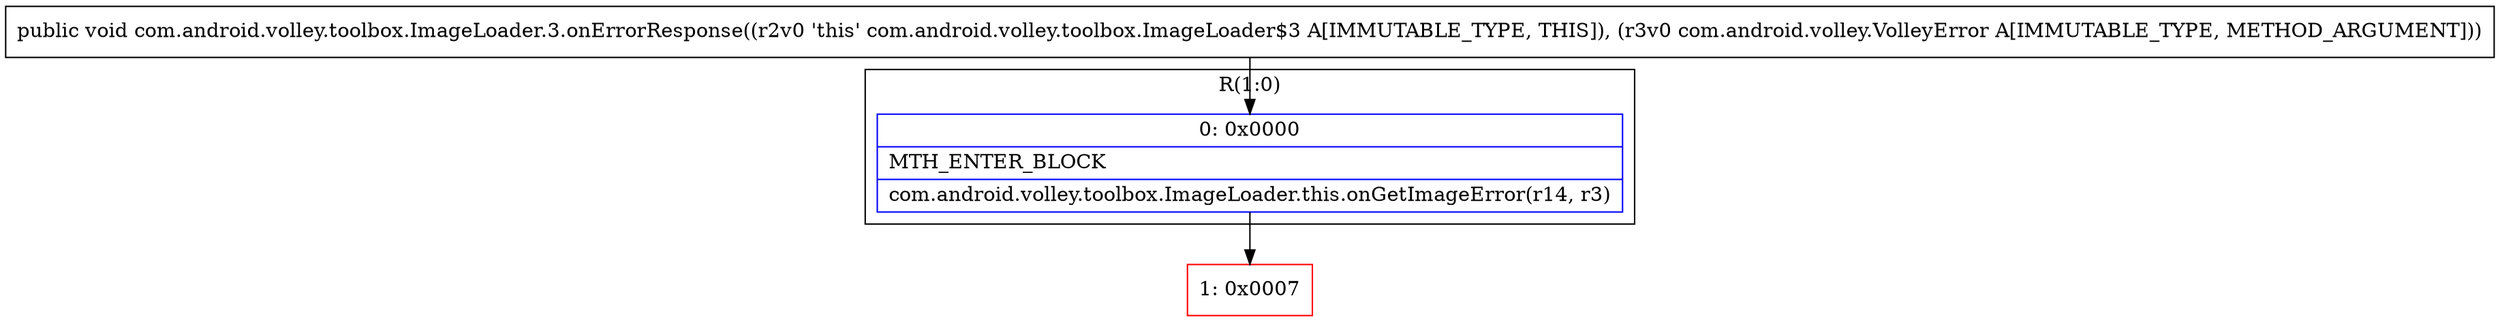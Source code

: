 digraph "CFG forcom.android.volley.toolbox.ImageLoader.3.onErrorResponse(Lcom\/android\/volley\/VolleyError;)V" {
subgraph cluster_Region_781820168 {
label = "R(1:0)";
node [shape=record,color=blue];
Node_0 [shape=record,label="{0\:\ 0x0000|MTH_ENTER_BLOCK\l|com.android.volley.toolbox.ImageLoader.this.onGetImageError(r14, r3)\l}"];
}
Node_1 [shape=record,color=red,label="{1\:\ 0x0007}"];
MethodNode[shape=record,label="{public void com.android.volley.toolbox.ImageLoader.3.onErrorResponse((r2v0 'this' com.android.volley.toolbox.ImageLoader$3 A[IMMUTABLE_TYPE, THIS]), (r3v0 com.android.volley.VolleyError A[IMMUTABLE_TYPE, METHOD_ARGUMENT])) }"];
MethodNode -> Node_0;
Node_0 -> Node_1;
}


